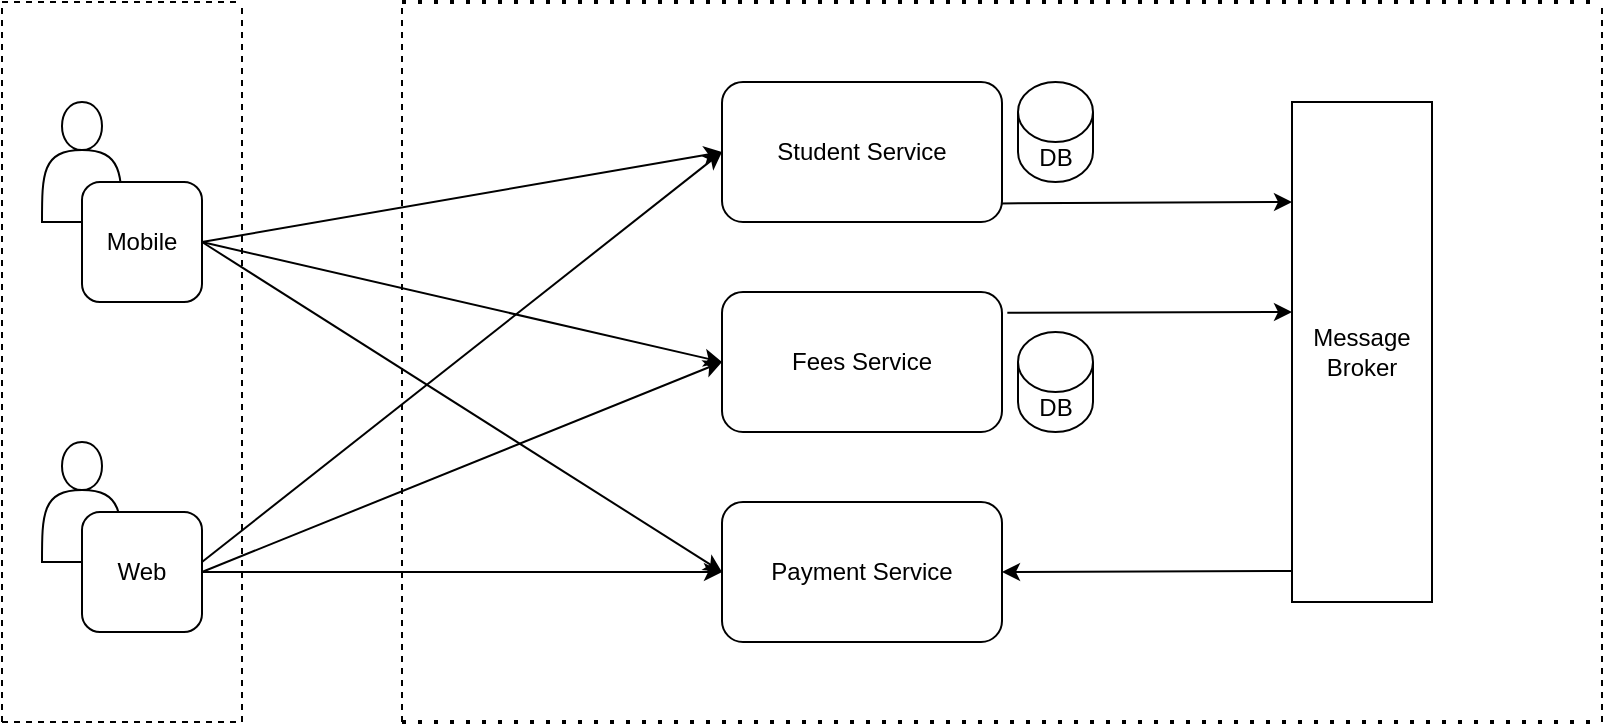 <mxfile version="21.6.8" type="github">
  <diagram id="TLIjEoQNjLV_tYfjU4ay" name="Page-2">
    <mxGraphModel dx="1034" dy="424" grid="1" gridSize="10" guides="1" tooltips="1" connect="1" arrows="1" fold="1" page="1" pageScale="1" pageWidth="850" pageHeight="1100" math="0" shadow="0">
      <root>
        <mxCell id="0" />
        <mxCell id="1" parent="0" />
        <mxCell id="9y8F20XEl7rROfcdrMp9-1" value="" style="endArrow=none;dashed=1;html=1;rounded=0;" parent="1" edge="1">
          <mxGeometry width="50" height="50" relative="1" as="geometry">
            <mxPoint x="40" y="40" as="sourcePoint" />
            <mxPoint x="160" y="40" as="targetPoint" />
          </mxGeometry>
        </mxCell>
        <mxCell id="9y8F20XEl7rROfcdrMp9-2" value="" style="endArrow=none;dashed=1;html=1;rounded=0;" parent="1" edge="1">
          <mxGeometry width="50" height="50" relative="1" as="geometry">
            <mxPoint x="40" y="400" as="sourcePoint" />
            <mxPoint x="40" y="40" as="targetPoint" />
          </mxGeometry>
        </mxCell>
        <mxCell id="9y8F20XEl7rROfcdrMp9-3" value="" style="endArrow=none;dashed=1;html=1;rounded=0;" parent="1" edge="1">
          <mxGeometry width="50" height="50" relative="1" as="geometry">
            <mxPoint x="160" y="400" as="sourcePoint" />
            <mxPoint x="160" y="40" as="targetPoint" />
          </mxGeometry>
        </mxCell>
        <mxCell id="9y8F20XEl7rROfcdrMp9-4" value="" style="endArrow=none;dashed=1;html=1;rounded=0;" parent="1" edge="1">
          <mxGeometry width="50" height="50" relative="1" as="geometry">
            <mxPoint x="40" y="400" as="sourcePoint" />
            <mxPoint x="160" y="400" as="targetPoint" />
          </mxGeometry>
        </mxCell>
        <mxCell id="9y8F20XEl7rROfcdrMp9-5" value="" style="endArrow=none;dashed=1;html=1;rounded=0;" parent="1" edge="1">
          <mxGeometry width="50" height="50" relative="1" as="geometry">
            <mxPoint x="240" y="400" as="sourcePoint" />
            <mxPoint x="240" y="40" as="targetPoint" />
          </mxGeometry>
        </mxCell>
        <mxCell id="9y8F20XEl7rROfcdrMp9-6" value="" style="endArrow=none;dashed=1;html=1;rounded=0;" parent="1" edge="1">
          <mxGeometry width="50" height="50" relative="1" as="geometry">
            <mxPoint x="840" y="400" as="sourcePoint" />
            <mxPoint x="840" y="40" as="targetPoint" />
          </mxGeometry>
        </mxCell>
        <mxCell id="9y8F20XEl7rROfcdrMp9-7" value="" style="endArrow=none;dashed=1;html=1;dashPattern=1 3;strokeWidth=2;rounded=0;" parent="1" edge="1">
          <mxGeometry width="50" height="50" relative="1" as="geometry">
            <mxPoint x="240" y="40" as="sourcePoint" />
            <mxPoint x="840" y="40" as="targetPoint" />
          </mxGeometry>
        </mxCell>
        <mxCell id="9y8F20XEl7rROfcdrMp9-8" value="" style="endArrow=none;dashed=1;html=1;dashPattern=1 3;strokeWidth=2;rounded=0;" parent="1" edge="1">
          <mxGeometry width="50" height="50" relative="1" as="geometry">
            <mxPoint x="240" y="400" as="sourcePoint" />
            <mxPoint x="840" y="400" as="targetPoint" />
          </mxGeometry>
        </mxCell>
        <mxCell id="6CjpfWdCH3bPb4ilLrKr-1" value="Fees Service" style="rounded=1;whiteSpace=wrap;html=1;" parent="1" vertex="1">
          <mxGeometry x="400" y="185" width="140" height="70" as="geometry" />
        </mxCell>
        <mxCell id="6CjpfWdCH3bPb4ilLrKr-2" value="Payment Service" style="rounded=1;whiteSpace=wrap;html=1;" parent="1" vertex="1">
          <mxGeometry x="400" y="290" width="140" height="70" as="geometry" />
        </mxCell>
        <mxCell id="6CjpfWdCH3bPb4ilLrKr-3" value="DB" style="shape=cylinder3;whiteSpace=wrap;html=1;boundedLbl=1;backgroundOutline=1;size=15;" parent="1" vertex="1">
          <mxGeometry x="548" y="205" width="37.5" height="50" as="geometry" />
        </mxCell>
        <mxCell id="6CjpfWdCH3bPb4ilLrKr-4" value="Message Broker" style="rounded=0;whiteSpace=wrap;html=1;" parent="1" vertex="1">
          <mxGeometry x="685" y="90" width="70" height="250" as="geometry" />
        </mxCell>
        <mxCell id="6CjpfWdCH3bPb4ilLrKr-5" value="" style="endArrow=classic;html=1;rounded=0;exitX=0.995;exitY=0.867;exitDx=0;exitDy=0;entryX=0;entryY=0.163;entryDx=0;entryDy=0;entryPerimeter=0;exitPerimeter=0;" parent="1" source="k233fXRIHFFiw8kQzl4h-1" edge="1">
          <mxGeometry width="50" height="50" relative="1" as="geometry">
            <mxPoint x="548" y="140.25" as="sourcePoint" />
            <mxPoint x="685" y="140" as="targetPoint" />
          </mxGeometry>
        </mxCell>
        <mxCell id="6CjpfWdCH3bPb4ilLrKr-6" value="" style="endArrow=classic;html=1;rounded=0;exitX=1.019;exitY=0.148;exitDx=0;exitDy=0;exitPerimeter=0;entryX=0;entryY=0.163;entryDx=0;entryDy=0;entryPerimeter=0;" parent="1" source="6CjpfWdCH3bPb4ilLrKr-1" edge="1">
          <mxGeometry width="50" height="50" relative="1" as="geometry">
            <mxPoint x="548" y="195" as="sourcePoint" />
            <mxPoint x="685" y="195" as="targetPoint" />
          </mxGeometry>
        </mxCell>
        <mxCell id="6CjpfWdCH3bPb4ilLrKr-7" value="" style="endArrow=classic;html=1;rounded=0;exitX=1.024;exitY=0.867;exitDx=0;exitDy=0;exitPerimeter=0;entryX=1;entryY=0.5;entryDx=0;entryDy=0;" parent="1" target="6CjpfWdCH3bPb4ilLrKr-2" edge="1">
          <mxGeometry width="50" height="50" relative="1" as="geometry">
            <mxPoint x="685" y="324.5" as="sourcePoint" />
            <mxPoint x="548" y="324.5" as="targetPoint" />
          </mxGeometry>
        </mxCell>
        <mxCell id="k233fXRIHFFiw8kQzl4h-1" value="Student Service" style="rounded=1;whiteSpace=wrap;html=1;" parent="1" vertex="1">
          <mxGeometry x="400" y="80" width="140" height="70" as="geometry" />
        </mxCell>
        <mxCell id="k233fXRIHFFiw8kQzl4h-2" value="DB" style="shape=cylinder3;whiteSpace=wrap;html=1;boundedLbl=1;backgroundOutline=1;size=15;" parent="1" vertex="1">
          <mxGeometry x="548" y="80" width="37.5" height="50" as="geometry" />
        </mxCell>
        <mxCell id="CO78yczFUHJewDSaIKWY-1" value="" style="shape=actor;whiteSpace=wrap;html=1;" vertex="1" parent="1">
          <mxGeometry x="60" y="90" width="40" height="60" as="geometry" />
        </mxCell>
        <mxCell id="CO78yczFUHJewDSaIKWY-2" value="Mobile" style="rounded=1;whiteSpace=wrap;html=1;" vertex="1" parent="1">
          <mxGeometry x="80" y="130" width="60" height="60" as="geometry" />
        </mxCell>
        <mxCell id="CO78yczFUHJewDSaIKWY-3" value="" style="shape=actor;whiteSpace=wrap;html=1;" vertex="1" parent="1">
          <mxGeometry x="60" y="260" width="40" height="60" as="geometry" />
        </mxCell>
        <mxCell id="CO78yczFUHJewDSaIKWY-4" value="Web" style="rounded=1;whiteSpace=wrap;html=1;" vertex="1" parent="1">
          <mxGeometry x="80" y="295" width="60" height="60" as="geometry" />
        </mxCell>
        <mxCell id="CO78yczFUHJewDSaIKWY-5" value="" style="endArrow=classic;html=1;rounded=0;exitX=1;exitY=0.5;exitDx=0;exitDy=0;entryX=0;entryY=0.5;entryDx=0;entryDy=0;" edge="1" parent="1" source="CO78yczFUHJewDSaIKWY-2" target="k233fXRIHFFiw8kQzl4h-1">
          <mxGeometry width="50" height="50" relative="1" as="geometry">
            <mxPoint x="420" y="250" as="sourcePoint" />
            <mxPoint x="280" y="160.08" as="targetPoint" />
          </mxGeometry>
        </mxCell>
        <mxCell id="CO78yczFUHJewDSaIKWY-6" value="" style="endArrow=classic;html=1;rounded=0;entryX=0;entryY=0.5;entryDx=0;entryDy=0;" edge="1" parent="1" target="k233fXRIHFFiw8kQzl4h-1">
          <mxGeometry width="50" height="50" relative="1" as="geometry">
            <mxPoint x="140" y="320" as="sourcePoint" />
            <mxPoint x="280" y="320" as="targetPoint" />
          </mxGeometry>
        </mxCell>
        <mxCell id="_lZ01ZFegCaHt-3Qv7KH-1" value="" style="endArrow=classic;html=1;rounded=0;exitX=1;exitY=0.5;exitDx=0;exitDy=0;entryX=0;entryY=0.5;entryDx=0;entryDy=0;" edge="1" parent="1" source="CO78yczFUHJewDSaIKWY-2" target="6CjpfWdCH3bPb4ilLrKr-2">
          <mxGeometry width="50" height="50" relative="1" as="geometry">
            <mxPoint x="150" y="170" as="sourcePoint" />
            <mxPoint x="410" y="125" as="targetPoint" />
          </mxGeometry>
        </mxCell>
        <mxCell id="_lZ01ZFegCaHt-3Qv7KH-2" value="" style="endArrow=classic;html=1;rounded=0;exitX=1;exitY=0.5;exitDx=0;exitDy=0;entryX=0;entryY=0.5;entryDx=0;entryDy=0;" edge="1" parent="1" source="CO78yczFUHJewDSaIKWY-2" target="6CjpfWdCH3bPb4ilLrKr-1">
          <mxGeometry width="50" height="50" relative="1" as="geometry">
            <mxPoint x="160" y="180" as="sourcePoint" />
            <mxPoint x="420" y="135" as="targetPoint" />
          </mxGeometry>
        </mxCell>
        <mxCell id="_lZ01ZFegCaHt-3Qv7KH-3" value="" style="endArrow=classic;html=1;rounded=0;exitX=1;exitY=0.5;exitDx=0;exitDy=0;entryX=0;entryY=0.5;entryDx=0;entryDy=0;" edge="1" parent="1" source="CO78yczFUHJewDSaIKWY-4" target="6CjpfWdCH3bPb4ilLrKr-1">
          <mxGeometry width="50" height="50" relative="1" as="geometry">
            <mxPoint x="150" y="330" as="sourcePoint" />
            <mxPoint x="410" y="125" as="targetPoint" />
          </mxGeometry>
        </mxCell>
        <mxCell id="_lZ01ZFegCaHt-3Qv7KH-4" value="" style="endArrow=classic;html=1;rounded=0;exitX=1;exitY=0.5;exitDx=0;exitDy=0;entryX=0;entryY=0.5;entryDx=0;entryDy=0;" edge="1" parent="1" source="CO78yczFUHJewDSaIKWY-4" target="6CjpfWdCH3bPb4ilLrKr-2">
          <mxGeometry width="50" height="50" relative="1" as="geometry">
            <mxPoint x="160" y="340" as="sourcePoint" />
            <mxPoint x="420" y="135" as="targetPoint" />
          </mxGeometry>
        </mxCell>
      </root>
    </mxGraphModel>
  </diagram>
</mxfile>
